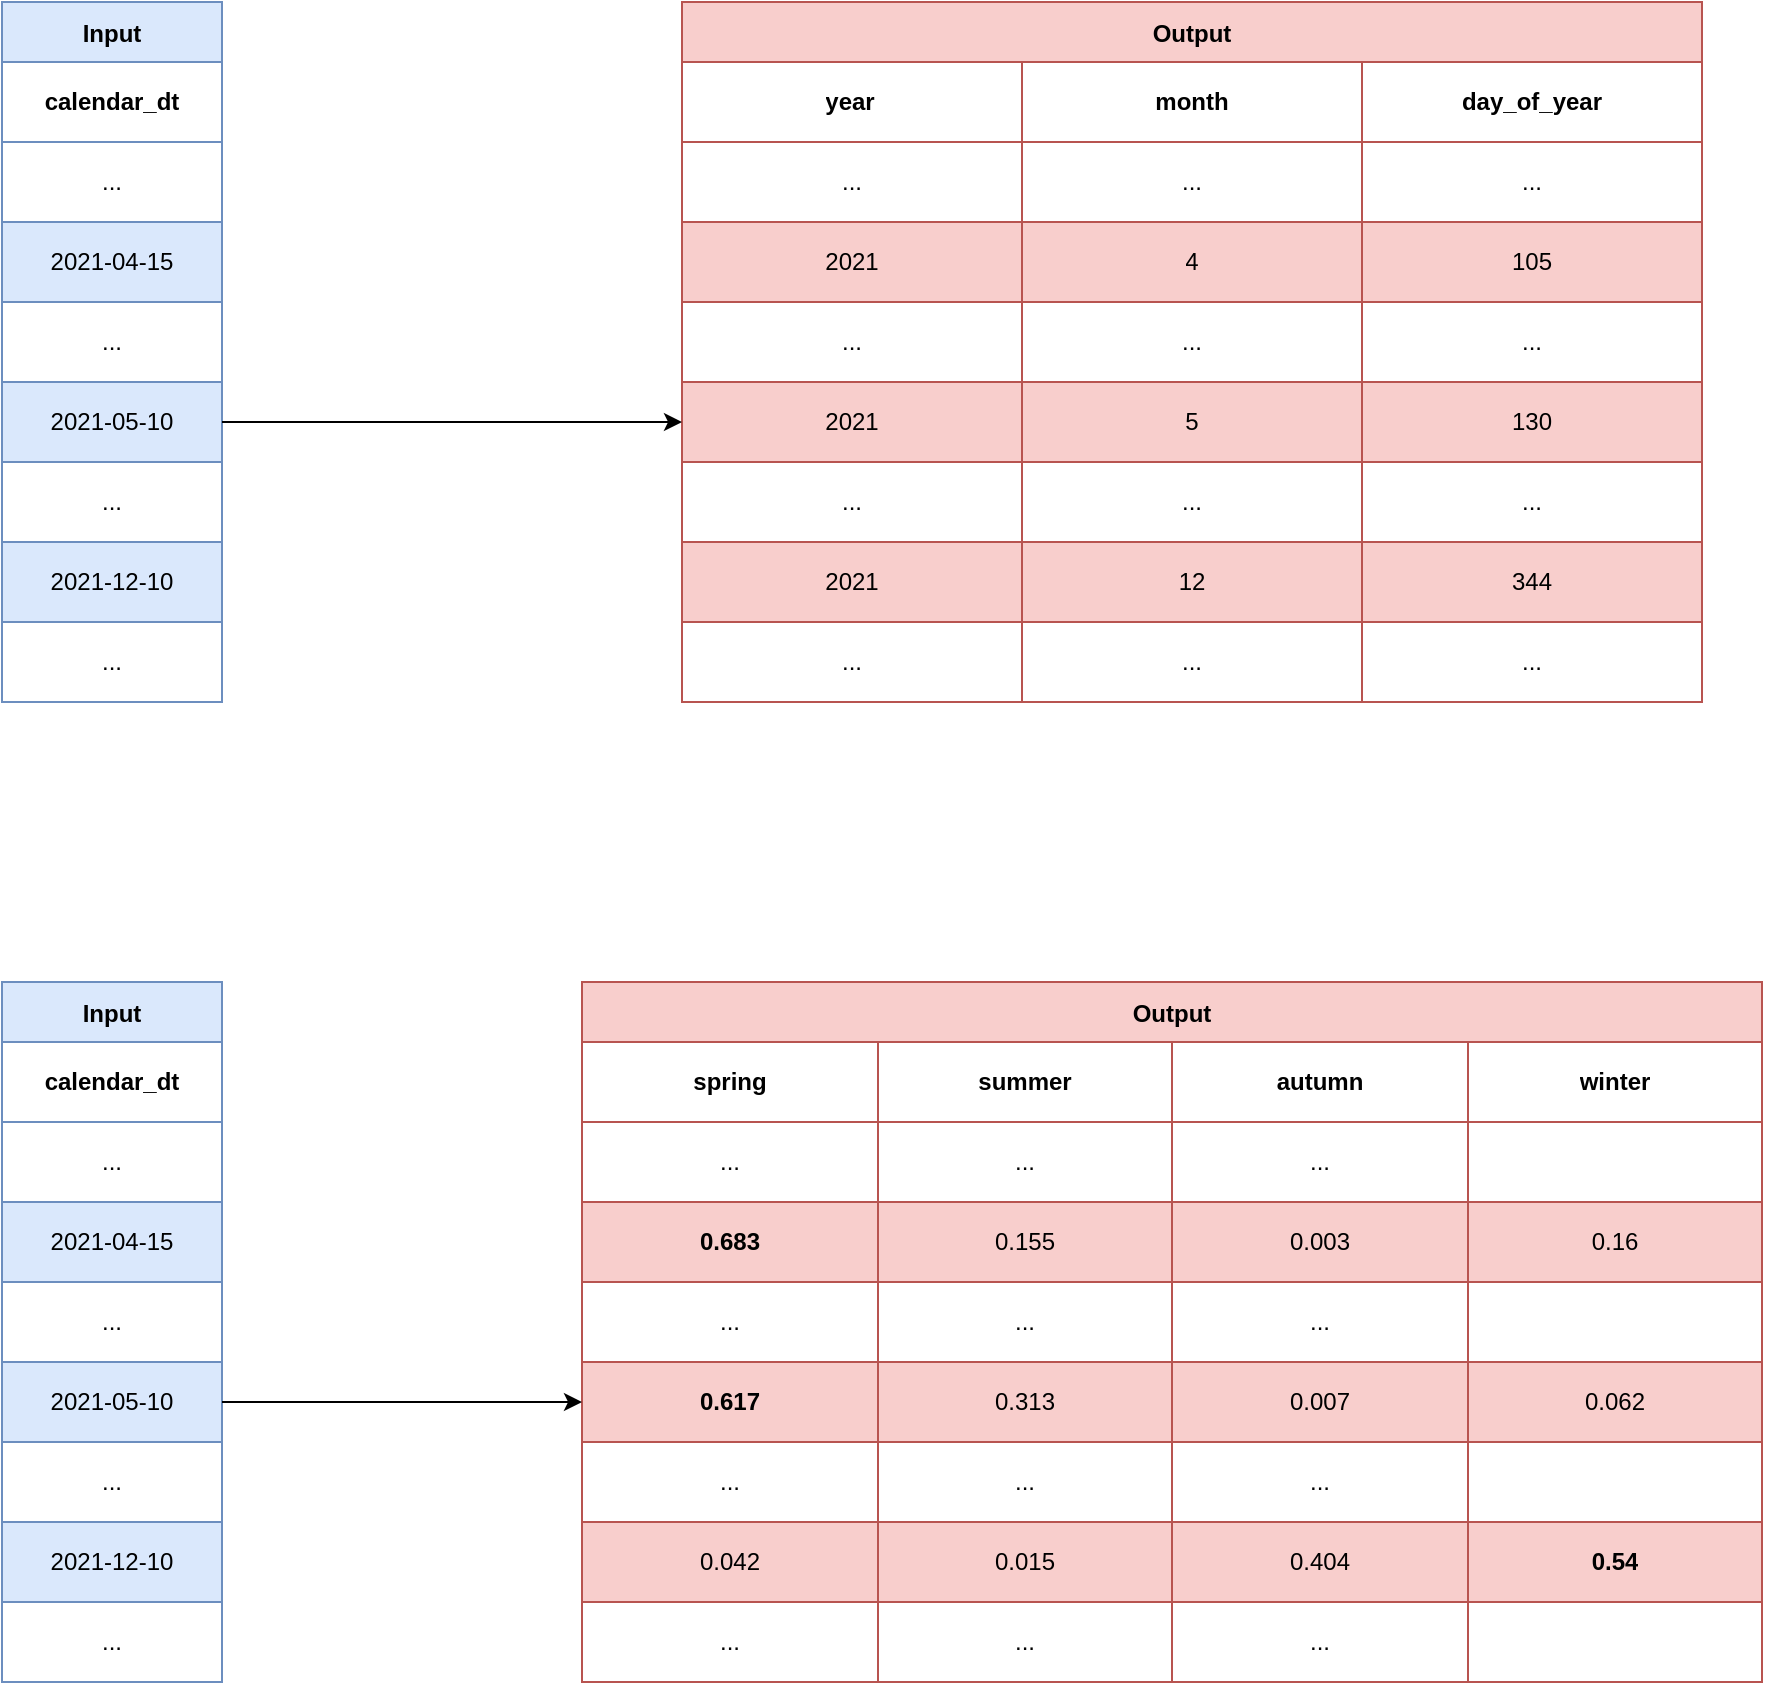 <mxfile version="17.4.0" type="device"><diagram id="AbxV-GaQsO4LMe6n3NFS" name="Page-1"><mxGraphModel dx="2062" dy="1114" grid="1" gridSize="10" guides="1" tooltips="1" connect="1" arrows="1" fold="1" page="1" pageScale="1" pageWidth="827" pageHeight="1169" math="0" shadow="0"><root><mxCell id="0"/><mxCell id="1" parent="0"/><mxCell id="V0OfrXMXmzfVNw_TJ1D5-1" value="Input" style="shape=table;startSize=30;container=1;collapsible=0;childLayout=tableLayout;fontStyle=1;align=center;flipH=0;flipV=0;fillColor=#dae8fc;strokeColor=#6c8ebf;" vertex="1" parent="1"><mxGeometry x="80" y="1140" width="110" height="350" as="geometry"/></mxCell><mxCell id="V0OfrXMXmzfVNw_TJ1D5-2" style="shape=tableRow;horizontal=0;startSize=0;swimlaneHead=0;swimlaneBody=0;top=0;left=0;bottom=0;right=0;collapsible=0;dropTarget=0;fillColor=none;points=[[0,0.5],[1,0.5]];portConstraint=eastwest;shadow=0;" vertex="1" parent="V0OfrXMXmzfVNw_TJ1D5-1"><mxGeometry y="30" width="110" height="40" as="geometry"/></mxCell><mxCell id="V0OfrXMXmzfVNw_TJ1D5-3" value="&lt;b&gt;calendar_dt&lt;/b&gt;" style="shape=partialRectangle;html=1;whiteSpace=wrap;connectable=0;fillColor=none;top=1;left=1;bottom=1;right=1;overflow=hidden;strokeColor=#6C8EBF;" vertex="1" parent="V0OfrXMXmzfVNw_TJ1D5-2"><mxGeometry width="110" height="40" as="geometry"><mxRectangle width="110" height="40" as="alternateBounds"/></mxGeometry></mxCell><mxCell id="V0OfrXMXmzfVNw_TJ1D5-4" style="shape=tableRow;horizontal=0;startSize=0;swimlaneHead=0;swimlaneBody=0;top=0;left=0;bottom=0;right=0;collapsible=0;dropTarget=0;fillColor=none;points=[[0,0.5],[1,0.5]];portConstraint=eastwest;shadow=0;" vertex="1" parent="V0OfrXMXmzfVNw_TJ1D5-1"><mxGeometry y="70" width="110" height="40" as="geometry"/></mxCell><mxCell id="V0OfrXMXmzfVNw_TJ1D5-5" value="..." style="shape=partialRectangle;html=1;whiteSpace=wrap;connectable=0;fillColor=none;top=1;left=1;bottom=1;right=1;overflow=hidden;strokeColor=#6C8EBF;" vertex="1" parent="V0OfrXMXmzfVNw_TJ1D5-4"><mxGeometry width="110" height="40" as="geometry"><mxRectangle width="110" height="40" as="alternateBounds"/></mxGeometry></mxCell><mxCell id="V0OfrXMXmzfVNw_TJ1D5-6" style="shape=tableRow;horizontal=0;startSize=0;swimlaneHead=0;swimlaneBody=0;top=0;left=0;bottom=0;right=0;collapsible=0;dropTarget=0;fillColor=none;points=[[0,0.5],[1,0.5]];portConstraint=eastwest;shadow=0;" vertex="1" parent="V0OfrXMXmzfVNw_TJ1D5-1"><mxGeometry y="110" width="110" height="40" as="geometry"/></mxCell><mxCell id="V0OfrXMXmzfVNw_TJ1D5-7" value="2021-04-15" style="shape=partialRectangle;html=1;whiteSpace=wrap;connectable=0;fillColor=#dae8fc;top=1;left=1;bottom=1;right=1;overflow=hidden;strokeColor=#6C8EBF;sketch=0;" vertex="1" parent="V0OfrXMXmzfVNw_TJ1D5-6"><mxGeometry width="110" height="40" as="geometry"><mxRectangle width="110" height="40" as="alternateBounds"/></mxGeometry></mxCell><mxCell id="V0OfrXMXmzfVNw_TJ1D5-8" value="" style="shape=tableRow;horizontal=0;startSize=0;swimlaneHead=0;swimlaneBody=0;top=0;left=0;bottom=0;right=0;collapsible=0;dropTarget=0;fillColor=none;points=[[0,0.5],[1,0.5]];portConstraint=eastwest;shadow=0;" vertex="1" parent="V0OfrXMXmzfVNw_TJ1D5-1"><mxGeometry y="150" width="110" height="40" as="geometry"/></mxCell><mxCell id="V0OfrXMXmzfVNw_TJ1D5-9" value="..." style="shape=partialRectangle;html=1;whiteSpace=wrap;connectable=0;fillColor=none;top=1;left=1;bottom=1;right=1;overflow=hidden;strokeColor=#6C8EBF;" vertex="1" parent="V0OfrXMXmzfVNw_TJ1D5-8"><mxGeometry width="110" height="40" as="geometry"><mxRectangle width="110" height="40" as="alternateBounds"/></mxGeometry></mxCell><mxCell id="V0OfrXMXmzfVNw_TJ1D5-10" value="" style="shape=tableRow;horizontal=0;startSize=0;swimlaneHead=0;swimlaneBody=0;top=0;left=0;bottom=0;right=0;collapsible=0;dropTarget=0;fillColor=none;points=[[0,0.5],[1,0.5]];portConstraint=eastwest;swimlaneLine=1;" vertex="1" parent="V0OfrXMXmzfVNw_TJ1D5-1"><mxGeometry y="190" width="110" height="40" as="geometry"/></mxCell><mxCell id="V0OfrXMXmzfVNw_TJ1D5-11" value="2021-05-10" style="shape=partialRectangle;html=1;whiteSpace=wrap;connectable=0;fillColor=#dae8fc;top=1;left=1;bottom=1;right=1;overflow=hidden;strokeColor=#6c8ebf;" vertex="1" parent="V0OfrXMXmzfVNw_TJ1D5-10"><mxGeometry width="110" height="40" as="geometry"><mxRectangle width="110" height="40" as="alternateBounds"/></mxGeometry></mxCell><mxCell id="V0OfrXMXmzfVNw_TJ1D5-12" style="shape=tableRow;horizontal=0;startSize=0;swimlaneHead=0;swimlaneBody=0;top=0;left=0;bottom=0;right=0;collapsible=0;dropTarget=0;fillColor=none;points=[[0,0.5],[1,0.5]];portConstraint=eastwest;swimlaneLine=1;" vertex="1" parent="V0OfrXMXmzfVNw_TJ1D5-1"><mxGeometry y="230" width="110" height="40" as="geometry"/></mxCell><mxCell id="V0OfrXMXmzfVNw_TJ1D5-13" value="..." style="shape=partialRectangle;html=1;whiteSpace=wrap;connectable=0;fillColor=none;top=1;left=1;bottom=1;right=1;overflow=hidden;strokeColor=#6C8EBF;" vertex="1" parent="V0OfrXMXmzfVNw_TJ1D5-12"><mxGeometry width="110" height="40" as="geometry"><mxRectangle width="110" height="40" as="alternateBounds"/></mxGeometry></mxCell><mxCell id="V0OfrXMXmzfVNw_TJ1D5-14" style="shape=tableRow;horizontal=0;startSize=0;swimlaneHead=0;swimlaneBody=0;top=0;left=0;bottom=0;right=0;collapsible=0;dropTarget=0;fillColor=none;points=[[0,0.5],[1,0.5]];portConstraint=eastwest;swimlaneLine=1;" vertex="1" parent="V0OfrXMXmzfVNw_TJ1D5-1"><mxGeometry y="270" width="110" height="40" as="geometry"/></mxCell><mxCell id="V0OfrXMXmzfVNw_TJ1D5-15" value="2021-12-10" style="shape=partialRectangle;html=1;whiteSpace=wrap;connectable=0;fillColor=#dae8fc;top=1;left=1;bottom=1;right=1;overflow=hidden;strokeColor=#6c8ebf;" vertex="1" parent="V0OfrXMXmzfVNw_TJ1D5-14"><mxGeometry width="110" height="40" as="geometry"><mxRectangle width="110" height="40" as="alternateBounds"/></mxGeometry></mxCell><mxCell id="V0OfrXMXmzfVNw_TJ1D5-16" style="shape=tableRow;horizontal=0;startSize=0;swimlaneHead=0;swimlaneBody=0;top=0;left=0;bottom=0;right=0;collapsible=0;dropTarget=0;fillColor=none;points=[[0,0.5],[1,0.5]];portConstraint=eastwest;swimlaneLine=1;" vertex="1" parent="V0OfrXMXmzfVNw_TJ1D5-1"><mxGeometry y="310" width="110" height="40" as="geometry"/></mxCell><mxCell id="V0OfrXMXmzfVNw_TJ1D5-17" value="..." style="shape=partialRectangle;html=1;whiteSpace=wrap;connectable=0;fillColor=none;top=1;left=1;bottom=1;right=1;overflow=hidden;strokeColor=#6C8EBF;sketch=0;" vertex="1" parent="V0OfrXMXmzfVNw_TJ1D5-16"><mxGeometry width="110" height="40" as="geometry"><mxRectangle width="110" height="40" as="alternateBounds"/></mxGeometry></mxCell><mxCell id="V0OfrXMXmzfVNw_TJ1D5-26" value="Output" style="shape=table;startSize=30;container=1;collapsible=0;childLayout=tableLayout;fontStyle=1;align=center;flipH=0;flipV=0;fillColor=#f8cecc;strokeColor=#b85450;" vertex="1" parent="1"><mxGeometry x="420" y="1140" width="510" height="350" as="geometry"/></mxCell><mxCell id="V0OfrXMXmzfVNw_TJ1D5-27" style="shape=tableRow;horizontal=0;startSize=0;swimlaneHead=0;swimlaneBody=0;top=0;left=0;bottom=0;right=0;collapsible=0;dropTarget=0;fillColor=none;points=[[0,0.5],[1,0.5]];portConstraint=eastwest;shadow=0;" vertex="1" parent="V0OfrXMXmzfVNw_TJ1D5-26"><mxGeometry y="30" width="510" height="40" as="geometry"/></mxCell><mxCell id="V0OfrXMXmzfVNw_TJ1D5-28" value="&lt;span&gt;year&lt;span style=&quot;white-space: pre&quot;&gt;&#9;&lt;/span&gt;&lt;/span&gt;" style="shape=partialRectangle;html=1;whiteSpace=wrap;connectable=0;fillColor=none;top=1;left=1;bottom=1;right=1;overflow=hidden;fontStyle=1;strokeColor=#B85450;" vertex="1" parent="V0OfrXMXmzfVNw_TJ1D5-27"><mxGeometry width="170" height="40" as="geometry"><mxRectangle width="170" height="40" as="alternateBounds"/></mxGeometry></mxCell><mxCell id="V0OfrXMXmzfVNw_TJ1D5-29" value="&lt;span&gt;month&lt;/span&gt;" style="shape=partialRectangle;html=1;whiteSpace=wrap;connectable=0;fillColor=none;top=1;left=1;bottom=1;right=1;overflow=hidden;fontStyle=1;strokeColor=#B85450;" vertex="1" parent="V0OfrXMXmzfVNw_TJ1D5-27"><mxGeometry x="170" width="170" height="40" as="geometry"><mxRectangle width="170" height="40" as="alternateBounds"/></mxGeometry></mxCell><mxCell id="V0OfrXMXmzfVNw_TJ1D5-69" value="day_of_year" style="shape=partialRectangle;html=1;whiteSpace=wrap;connectable=0;fillColor=none;top=1;left=1;bottom=1;right=1;overflow=hidden;fontStyle=1;strokeColor=#B85450;" vertex="1" parent="V0OfrXMXmzfVNw_TJ1D5-27"><mxGeometry x="340" width="170" height="40" as="geometry"><mxRectangle width="170" height="40" as="alternateBounds"/></mxGeometry></mxCell><mxCell id="V0OfrXMXmzfVNw_TJ1D5-30" style="shape=tableRow;horizontal=0;startSize=0;swimlaneHead=0;swimlaneBody=0;top=0;left=0;bottom=0;right=0;collapsible=0;dropTarget=0;fillColor=none;points=[[0,0.5],[1,0.5]];portConstraint=eastwest;shadow=0;" vertex="1" parent="V0OfrXMXmzfVNw_TJ1D5-26"><mxGeometry y="70" width="510" height="40" as="geometry"/></mxCell><mxCell id="V0OfrXMXmzfVNw_TJ1D5-31" value="..." style="shape=partialRectangle;html=1;whiteSpace=wrap;connectable=0;fillColor=none;top=1;left=1;bottom=1;right=1;overflow=hidden;strokeColor=#B85450;" vertex="1" parent="V0OfrXMXmzfVNw_TJ1D5-30"><mxGeometry width="170" height="40" as="geometry"><mxRectangle width="170" height="40" as="alternateBounds"/></mxGeometry></mxCell><mxCell id="V0OfrXMXmzfVNw_TJ1D5-32" value="..." style="shape=partialRectangle;html=1;whiteSpace=wrap;connectable=0;fillColor=none;top=1;left=1;bottom=1;right=1;overflow=hidden;strokeColor=#B85450;" vertex="1" parent="V0OfrXMXmzfVNw_TJ1D5-30"><mxGeometry x="170" width="170" height="40" as="geometry"><mxRectangle width="170" height="40" as="alternateBounds"/></mxGeometry></mxCell><mxCell id="V0OfrXMXmzfVNw_TJ1D5-70" value="..." style="shape=partialRectangle;html=1;whiteSpace=wrap;connectable=0;fillColor=none;top=1;left=1;bottom=1;right=1;overflow=hidden;strokeColor=#B85450;" vertex="1" parent="V0OfrXMXmzfVNw_TJ1D5-30"><mxGeometry x="340" width="170" height="40" as="geometry"><mxRectangle width="170" height="40" as="alternateBounds"/></mxGeometry></mxCell><mxCell id="V0OfrXMXmzfVNw_TJ1D5-33" style="shape=tableRow;horizontal=0;startSize=0;swimlaneHead=0;swimlaneBody=0;top=0;left=0;bottom=0;right=0;collapsible=0;dropTarget=0;fillColor=none;points=[[0,0.5],[1,0.5]];portConstraint=eastwest;shadow=0;" vertex="1" parent="V0OfrXMXmzfVNw_TJ1D5-26"><mxGeometry y="110" width="510" height="40" as="geometry"/></mxCell><mxCell id="V0OfrXMXmzfVNw_TJ1D5-34" value="2021" style="shape=partialRectangle;html=1;whiteSpace=wrap;connectable=0;fillColor=#f8cecc;top=1;left=1;bottom=1;right=1;overflow=hidden;strokeColor=#B85450;sketch=0;" vertex="1" parent="V0OfrXMXmzfVNw_TJ1D5-33"><mxGeometry width="170" height="40" as="geometry"><mxRectangle width="170" height="40" as="alternateBounds"/></mxGeometry></mxCell><mxCell id="V0OfrXMXmzfVNw_TJ1D5-35" value="4" style="shape=partialRectangle;html=1;whiteSpace=wrap;connectable=0;fillColor=#f8cecc;top=1;left=1;bottom=1;right=1;overflow=hidden;strokeColor=#B85450;sketch=0;" vertex="1" parent="V0OfrXMXmzfVNw_TJ1D5-33"><mxGeometry x="170" width="170" height="40" as="geometry"><mxRectangle width="170" height="40" as="alternateBounds"/></mxGeometry></mxCell><mxCell id="V0OfrXMXmzfVNw_TJ1D5-71" value="105" style="shape=partialRectangle;html=1;whiteSpace=wrap;connectable=0;fillColor=#f8cecc;top=1;left=1;bottom=1;right=1;overflow=hidden;strokeColor=#B85450;sketch=0;" vertex="1" parent="V0OfrXMXmzfVNw_TJ1D5-33"><mxGeometry x="340" width="170" height="40" as="geometry"><mxRectangle width="170" height="40" as="alternateBounds"/></mxGeometry></mxCell><mxCell id="V0OfrXMXmzfVNw_TJ1D5-36" value="" style="shape=tableRow;horizontal=0;startSize=0;swimlaneHead=0;swimlaneBody=0;top=0;left=0;bottom=0;right=0;collapsible=0;dropTarget=0;fillColor=none;points=[[0,0.5],[1,0.5]];portConstraint=eastwest;shadow=0;" vertex="1" parent="V0OfrXMXmzfVNw_TJ1D5-26"><mxGeometry y="150" width="510" height="40" as="geometry"/></mxCell><mxCell id="V0OfrXMXmzfVNw_TJ1D5-37" value="..." style="shape=partialRectangle;html=1;whiteSpace=wrap;connectable=0;fillColor=none;top=1;left=1;bottom=1;right=1;overflow=hidden;strokeColor=#B85450;" vertex="1" parent="V0OfrXMXmzfVNw_TJ1D5-36"><mxGeometry width="170" height="40" as="geometry"><mxRectangle width="170" height="40" as="alternateBounds"/></mxGeometry></mxCell><mxCell id="V0OfrXMXmzfVNw_TJ1D5-38" value="..." style="shape=partialRectangle;html=1;whiteSpace=wrap;connectable=0;fillColor=none;top=1;left=1;bottom=1;right=1;overflow=hidden;strokeColor=#B85450;" vertex="1" parent="V0OfrXMXmzfVNw_TJ1D5-36"><mxGeometry x="170" width="170" height="40" as="geometry"><mxRectangle width="170" height="40" as="alternateBounds"/></mxGeometry></mxCell><mxCell id="V0OfrXMXmzfVNw_TJ1D5-72" value="..." style="shape=partialRectangle;html=1;whiteSpace=wrap;connectable=0;fillColor=none;top=1;left=1;bottom=1;right=1;overflow=hidden;strokeColor=#B85450;" vertex="1" parent="V0OfrXMXmzfVNw_TJ1D5-36"><mxGeometry x="340" width="170" height="40" as="geometry"><mxRectangle width="170" height="40" as="alternateBounds"/></mxGeometry></mxCell><mxCell id="V0OfrXMXmzfVNw_TJ1D5-39" value="" style="shape=tableRow;horizontal=0;startSize=0;swimlaneHead=0;swimlaneBody=0;top=0;left=0;bottom=0;right=0;collapsible=0;dropTarget=0;fillColor=none;points=[[0,0.5],[1,0.5]];portConstraint=eastwest;swimlaneLine=1;" vertex="1" parent="V0OfrXMXmzfVNw_TJ1D5-26"><mxGeometry y="190" width="510" height="40" as="geometry"/></mxCell><mxCell id="V0OfrXMXmzfVNw_TJ1D5-40" value="2021" style="shape=partialRectangle;html=1;whiteSpace=wrap;connectable=0;fillColor=#f8cecc;top=1;left=1;bottom=1;right=1;overflow=hidden;strokeColor=#b85450;" vertex="1" parent="V0OfrXMXmzfVNw_TJ1D5-39"><mxGeometry width="170" height="40" as="geometry"><mxRectangle width="170" height="40" as="alternateBounds"/></mxGeometry></mxCell><mxCell id="V0OfrXMXmzfVNw_TJ1D5-41" value="5" style="shape=partialRectangle;html=1;whiteSpace=wrap;connectable=0;fillColor=#f8cecc;top=1;left=1;bottom=1;right=1;overflow=hidden;strokeColor=#b85450;" vertex="1" parent="V0OfrXMXmzfVNw_TJ1D5-39"><mxGeometry x="170" width="170" height="40" as="geometry"><mxRectangle width="170" height="40" as="alternateBounds"/></mxGeometry></mxCell><mxCell id="V0OfrXMXmzfVNw_TJ1D5-73" value="130" style="shape=partialRectangle;html=1;whiteSpace=wrap;connectable=0;fillColor=#f8cecc;top=1;left=1;bottom=1;right=1;overflow=hidden;strokeColor=#b85450;" vertex="1" parent="V0OfrXMXmzfVNw_TJ1D5-39"><mxGeometry x="340" width="170" height="40" as="geometry"><mxRectangle width="170" height="40" as="alternateBounds"/></mxGeometry></mxCell><mxCell id="V0OfrXMXmzfVNw_TJ1D5-42" style="shape=tableRow;horizontal=0;startSize=0;swimlaneHead=0;swimlaneBody=0;top=0;left=0;bottom=0;right=0;collapsible=0;dropTarget=0;fillColor=none;points=[[0,0.5],[1,0.5]];portConstraint=eastwest;swimlaneLine=1;" vertex="1" parent="V0OfrXMXmzfVNw_TJ1D5-26"><mxGeometry y="230" width="510" height="40" as="geometry"/></mxCell><mxCell id="V0OfrXMXmzfVNw_TJ1D5-43" value="..." style="shape=partialRectangle;html=1;whiteSpace=wrap;connectable=0;fillColor=none;top=1;left=1;bottom=1;right=1;overflow=hidden;strokeColor=#B85450;" vertex="1" parent="V0OfrXMXmzfVNw_TJ1D5-42"><mxGeometry width="170" height="40" as="geometry"><mxRectangle width="170" height="40" as="alternateBounds"/></mxGeometry></mxCell><mxCell id="V0OfrXMXmzfVNw_TJ1D5-44" value="..." style="shape=partialRectangle;html=1;whiteSpace=wrap;connectable=0;fillColor=none;top=1;left=1;bottom=1;right=1;overflow=hidden;strokeColor=#B85450;" vertex="1" parent="V0OfrXMXmzfVNw_TJ1D5-42"><mxGeometry x="170" width="170" height="40" as="geometry"><mxRectangle width="170" height="40" as="alternateBounds"/></mxGeometry></mxCell><mxCell id="V0OfrXMXmzfVNw_TJ1D5-74" value="..." style="shape=partialRectangle;html=1;whiteSpace=wrap;connectable=0;fillColor=none;top=1;left=1;bottom=1;right=1;overflow=hidden;strokeColor=#B85450;" vertex="1" parent="V0OfrXMXmzfVNw_TJ1D5-42"><mxGeometry x="340" width="170" height="40" as="geometry"><mxRectangle width="170" height="40" as="alternateBounds"/></mxGeometry></mxCell><mxCell id="V0OfrXMXmzfVNw_TJ1D5-45" style="shape=tableRow;horizontal=0;startSize=0;swimlaneHead=0;swimlaneBody=0;top=0;left=0;bottom=0;right=0;collapsible=0;dropTarget=0;fillColor=none;points=[[0,0.5],[1,0.5]];portConstraint=eastwest;swimlaneLine=1;" vertex="1" parent="V0OfrXMXmzfVNw_TJ1D5-26"><mxGeometry y="270" width="510" height="40" as="geometry"/></mxCell><mxCell id="V0OfrXMXmzfVNw_TJ1D5-46" value="2021" style="shape=partialRectangle;html=1;whiteSpace=wrap;connectable=0;fillColor=#f8cecc;top=1;left=1;bottom=1;right=1;overflow=hidden;strokeColor=#b85450;" vertex="1" parent="V0OfrXMXmzfVNw_TJ1D5-45"><mxGeometry width="170" height="40" as="geometry"><mxRectangle width="170" height="40" as="alternateBounds"/></mxGeometry></mxCell><mxCell id="V0OfrXMXmzfVNw_TJ1D5-47" value="12" style="shape=partialRectangle;html=1;whiteSpace=wrap;connectable=0;fillColor=#f8cecc;top=1;left=1;bottom=1;right=1;overflow=hidden;strokeColor=#b85450;" vertex="1" parent="V0OfrXMXmzfVNw_TJ1D5-45"><mxGeometry x="170" width="170" height="40" as="geometry"><mxRectangle width="170" height="40" as="alternateBounds"/></mxGeometry></mxCell><mxCell id="V0OfrXMXmzfVNw_TJ1D5-75" value="344" style="shape=partialRectangle;html=1;whiteSpace=wrap;connectable=0;fillColor=#f8cecc;top=1;left=1;bottom=1;right=1;overflow=hidden;strokeColor=#b85450;" vertex="1" parent="V0OfrXMXmzfVNw_TJ1D5-45"><mxGeometry x="340" width="170" height="40" as="geometry"><mxRectangle width="170" height="40" as="alternateBounds"/></mxGeometry></mxCell><mxCell id="V0OfrXMXmzfVNw_TJ1D5-48" style="shape=tableRow;horizontal=0;startSize=0;swimlaneHead=0;swimlaneBody=0;top=0;left=0;bottom=0;right=0;collapsible=0;dropTarget=0;fillColor=none;points=[[0,0.5],[1,0.5]];portConstraint=eastwest;swimlaneLine=1;" vertex="1" parent="V0OfrXMXmzfVNw_TJ1D5-26"><mxGeometry y="310" width="510" height="40" as="geometry"/></mxCell><mxCell id="V0OfrXMXmzfVNw_TJ1D5-49" value="..." style="shape=partialRectangle;html=1;whiteSpace=wrap;connectable=0;fillColor=none;top=1;left=1;bottom=1;right=1;overflow=hidden;strokeColor=#B85450;sketch=0;" vertex="1" parent="V0OfrXMXmzfVNw_TJ1D5-48"><mxGeometry width="170" height="40" as="geometry"><mxRectangle width="170" height="40" as="alternateBounds"/></mxGeometry></mxCell><mxCell id="V0OfrXMXmzfVNw_TJ1D5-50" value="..." style="shape=partialRectangle;html=1;whiteSpace=wrap;connectable=0;fillColor=none;top=1;left=1;bottom=1;right=1;overflow=hidden;strokeColor=#B85450;sketch=0;" vertex="1" parent="V0OfrXMXmzfVNw_TJ1D5-48"><mxGeometry x="170" width="170" height="40" as="geometry"><mxRectangle width="170" height="40" as="alternateBounds"/></mxGeometry></mxCell><mxCell id="V0OfrXMXmzfVNw_TJ1D5-76" value="..." style="shape=partialRectangle;html=1;whiteSpace=wrap;connectable=0;fillColor=none;top=1;left=1;bottom=1;right=1;overflow=hidden;strokeColor=#B85450;sketch=0;" vertex="1" parent="V0OfrXMXmzfVNw_TJ1D5-48"><mxGeometry x="340" width="170" height="40" as="geometry"><mxRectangle width="170" height="40" as="alternateBounds"/></mxGeometry></mxCell><mxCell id="V0OfrXMXmzfVNw_TJ1D5-63" style="edgeStyle=orthogonalEdgeStyle;rounded=0;orthogonalLoop=1;jettySize=auto;html=1;exitX=1;exitY=0.5;exitDx=0;exitDy=0;entryX=0;entryY=0.5;entryDx=0;entryDy=0;" edge="1" parent="1" source="V0OfrXMXmzfVNw_TJ1D5-10" target="V0OfrXMXmzfVNw_TJ1D5-39"><mxGeometry relative="1" as="geometry"><mxPoint x="320" y="1360" as="targetPoint"/><Array as="points"><mxPoint x="400" y="1350"/><mxPoint x="400" y="1350"/></Array></mxGeometry></mxCell><mxCell id="V0OfrXMXmzfVNw_TJ1D5-129" value="Input" style="shape=table;startSize=30;container=1;collapsible=0;childLayout=tableLayout;fontStyle=1;align=center;flipH=0;flipV=0;fillColor=#dae8fc;strokeColor=#6c8ebf;" vertex="1" parent="1"><mxGeometry x="80" y="1630" width="110" height="350" as="geometry"/></mxCell><mxCell id="V0OfrXMXmzfVNw_TJ1D5-130" style="shape=tableRow;horizontal=0;startSize=0;swimlaneHead=0;swimlaneBody=0;top=0;left=0;bottom=0;right=0;collapsible=0;dropTarget=0;fillColor=none;points=[[0,0.5],[1,0.5]];portConstraint=eastwest;shadow=0;" vertex="1" parent="V0OfrXMXmzfVNw_TJ1D5-129"><mxGeometry y="30" width="110" height="40" as="geometry"/></mxCell><mxCell id="V0OfrXMXmzfVNw_TJ1D5-131" value="&lt;b&gt;calendar_dt&lt;/b&gt;" style="shape=partialRectangle;html=1;whiteSpace=wrap;connectable=0;fillColor=none;top=1;left=1;bottom=1;right=1;overflow=hidden;strokeColor=#6C8EBF;" vertex="1" parent="V0OfrXMXmzfVNw_TJ1D5-130"><mxGeometry width="110" height="40" as="geometry"><mxRectangle width="110" height="40" as="alternateBounds"/></mxGeometry></mxCell><mxCell id="V0OfrXMXmzfVNw_TJ1D5-132" style="shape=tableRow;horizontal=0;startSize=0;swimlaneHead=0;swimlaneBody=0;top=0;left=0;bottom=0;right=0;collapsible=0;dropTarget=0;fillColor=none;points=[[0,0.5],[1,0.5]];portConstraint=eastwest;shadow=0;" vertex="1" parent="V0OfrXMXmzfVNw_TJ1D5-129"><mxGeometry y="70" width="110" height="40" as="geometry"/></mxCell><mxCell id="V0OfrXMXmzfVNw_TJ1D5-133" value="..." style="shape=partialRectangle;html=1;whiteSpace=wrap;connectable=0;fillColor=none;top=1;left=1;bottom=1;right=1;overflow=hidden;strokeColor=#6C8EBF;" vertex="1" parent="V0OfrXMXmzfVNw_TJ1D5-132"><mxGeometry width="110" height="40" as="geometry"><mxRectangle width="110" height="40" as="alternateBounds"/></mxGeometry></mxCell><mxCell id="V0OfrXMXmzfVNw_TJ1D5-134" style="shape=tableRow;horizontal=0;startSize=0;swimlaneHead=0;swimlaneBody=0;top=0;left=0;bottom=0;right=0;collapsible=0;dropTarget=0;fillColor=none;points=[[0,0.5],[1,0.5]];portConstraint=eastwest;shadow=0;" vertex="1" parent="V0OfrXMXmzfVNw_TJ1D5-129"><mxGeometry y="110" width="110" height="40" as="geometry"/></mxCell><mxCell id="V0OfrXMXmzfVNw_TJ1D5-135" value="2021-04-15" style="shape=partialRectangle;html=1;whiteSpace=wrap;connectable=0;fillColor=#dae8fc;top=1;left=1;bottom=1;right=1;overflow=hidden;strokeColor=#6C8EBF;sketch=0;" vertex="1" parent="V0OfrXMXmzfVNw_TJ1D5-134"><mxGeometry width="110" height="40" as="geometry"><mxRectangle width="110" height="40" as="alternateBounds"/></mxGeometry></mxCell><mxCell id="V0OfrXMXmzfVNw_TJ1D5-136" value="" style="shape=tableRow;horizontal=0;startSize=0;swimlaneHead=0;swimlaneBody=0;top=0;left=0;bottom=0;right=0;collapsible=0;dropTarget=0;fillColor=none;points=[[0,0.5],[1,0.5]];portConstraint=eastwest;shadow=0;" vertex="1" parent="V0OfrXMXmzfVNw_TJ1D5-129"><mxGeometry y="150" width="110" height="40" as="geometry"/></mxCell><mxCell id="V0OfrXMXmzfVNw_TJ1D5-137" value="..." style="shape=partialRectangle;html=1;whiteSpace=wrap;connectable=0;fillColor=none;top=1;left=1;bottom=1;right=1;overflow=hidden;strokeColor=#6C8EBF;" vertex="1" parent="V0OfrXMXmzfVNw_TJ1D5-136"><mxGeometry width="110" height="40" as="geometry"><mxRectangle width="110" height="40" as="alternateBounds"/></mxGeometry></mxCell><mxCell id="V0OfrXMXmzfVNw_TJ1D5-138" value="" style="shape=tableRow;horizontal=0;startSize=0;swimlaneHead=0;swimlaneBody=0;top=0;left=0;bottom=0;right=0;collapsible=0;dropTarget=0;fillColor=none;points=[[0,0.5],[1,0.5]];portConstraint=eastwest;swimlaneLine=1;" vertex="1" parent="V0OfrXMXmzfVNw_TJ1D5-129"><mxGeometry y="190" width="110" height="40" as="geometry"/></mxCell><mxCell id="V0OfrXMXmzfVNw_TJ1D5-139" value="2021-05-10" style="shape=partialRectangle;html=1;whiteSpace=wrap;connectable=0;fillColor=#dae8fc;top=1;left=1;bottom=1;right=1;overflow=hidden;strokeColor=#6c8ebf;" vertex="1" parent="V0OfrXMXmzfVNw_TJ1D5-138"><mxGeometry width="110" height="40" as="geometry"><mxRectangle width="110" height="40" as="alternateBounds"/></mxGeometry></mxCell><mxCell id="V0OfrXMXmzfVNw_TJ1D5-140" style="shape=tableRow;horizontal=0;startSize=0;swimlaneHead=0;swimlaneBody=0;top=0;left=0;bottom=0;right=0;collapsible=0;dropTarget=0;fillColor=none;points=[[0,0.5],[1,0.5]];portConstraint=eastwest;swimlaneLine=1;" vertex="1" parent="V0OfrXMXmzfVNw_TJ1D5-129"><mxGeometry y="230" width="110" height="40" as="geometry"/></mxCell><mxCell id="V0OfrXMXmzfVNw_TJ1D5-141" value="..." style="shape=partialRectangle;html=1;whiteSpace=wrap;connectable=0;fillColor=none;top=1;left=1;bottom=1;right=1;overflow=hidden;strokeColor=#6C8EBF;" vertex="1" parent="V0OfrXMXmzfVNw_TJ1D5-140"><mxGeometry width="110" height="40" as="geometry"><mxRectangle width="110" height="40" as="alternateBounds"/></mxGeometry></mxCell><mxCell id="V0OfrXMXmzfVNw_TJ1D5-142" style="shape=tableRow;horizontal=0;startSize=0;swimlaneHead=0;swimlaneBody=0;top=0;left=0;bottom=0;right=0;collapsible=0;dropTarget=0;fillColor=none;points=[[0,0.5],[1,0.5]];portConstraint=eastwest;swimlaneLine=1;" vertex="1" parent="V0OfrXMXmzfVNw_TJ1D5-129"><mxGeometry y="270" width="110" height="40" as="geometry"/></mxCell><mxCell id="V0OfrXMXmzfVNw_TJ1D5-143" value="2021-12-10" style="shape=partialRectangle;html=1;whiteSpace=wrap;connectable=0;fillColor=#dae8fc;top=1;left=1;bottom=1;right=1;overflow=hidden;strokeColor=#6c8ebf;" vertex="1" parent="V0OfrXMXmzfVNw_TJ1D5-142"><mxGeometry width="110" height="40" as="geometry"><mxRectangle width="110" height="40" as="alternateBounds"/></mxGeometry></mxCell><mxCell id="V0OfrXMXmzfVNw_TJ1D5-144" style="shape=tableRow;horizontal=0;startSize=0;swimlaneHead=0;swimlaneBody=0;top=0;left=0;bottom=0;right=0;collapsible=0;dropTarget=0;fillColor=none;points=[[0,0.5],[1,0.5]];portConstraint=eastwest;swimlaneLine=1;" vertex="1" parent="V0OfrXMXmzfVNw_TJ1D5-129"><mxGeometry y="310" width="110" height="40" as="geometry"/></mxCell><mxCell id="V0OfrXMXmzfVNw_TJ1D5-145" value="..." style="shape=partialRectangle;html=1;whiteSpace=wrap;connectable=0;fillColor=none;top=1;left=1;bottom=1;right=1;overflow=hidden;strokeColor=#6C8EBF;sketch=0;" vertex="1" parent="V0OfrXMXmzfVNw_TJ1D5-144"><mxGeometry width="110" height="40" as="geometry"><mxRectangle width="110" height="40" as="alternateBounds"/></mxGeometry></mxCell><mxCell id="V0OfrXMXmzfVNw_TJ1D5-146" value="Output" style="shape=table;startSize=30;container=1;collapsible=0;childLayout=tableLayout;fontStyle=1;align=center;flipH=0;flipV=0;fillColor=#f8cecc;strokeColor=#b85450;" vertex="1" parent="1"><mxGeometry x="370" y="1630" width="590" height="350" as="geometry"/></mxCell><mxCell id="V0OfrXMXmzfVNw_TJ1D5-147" style="shape=tableRow;horizontal=0;startSize=0;swimlaneHead=0;swimlaneBody=0;top=0;left=0;bottom=0;right=0;collapsible=0;dropTarget=0;fillColor=none;points=[[0,0.5],[1,0.5]];portConstraint=eastwest;shadow=0;" vertex="1" parent="V0OfrXMXmzfVNw_TJ1D5-146"><mxGeometry y="30" width="590" height="40" as="geometry"/></mxCell><mxCell id="V0OfrXMXmzfVNw_TJ1D5-148" value="spring" style="shape=partialRectangle;html=1;whiteSpace=wrap;connectable=0;fillColor=none;top=1;left=1;bottom=1;right=1;overflow=hidden;fontStyle=1;strokeColor=#B85450;" vertex="1" parent="V0OfrXMXmzfVNw_TJ1D5-147"><mxGeometry width="148" height="40" as="geometry"><mxRectangle width="148" height="40" as="alternateBounds"/></mxGeometry></mxCell><mxCell id="V0OfrXMXmzfVNw_TJ1D5-149" value="&lt;span&gt;summer&lt;/span&gt;" style="shape=partialRectangle;html=1;whiteSpace=wrap;connectable=0;fillColor=none;top=1;left=1;bottom=1;right=1;overflow=hidden;fontStyle=1;strokeColor=#B85450;" vertex="1" parent="V0OfrXMXmzfVNw_TJ1D5-147"><mxGeometry x="148" width="147" height="40" as="geometry"><mxRectangle width="147" height="40" as="alternateBounds"/></mxGeometry></mxCell><mxCell id="V0OfrXMXmzfVNw_TJ1D5-150" value="autumn" style="shape=partialRectangle;html=1;whiteSpace=wrap;connectable=0;fillColor=none;top=1;left=1;bottom=1;right=1;overflow=hidden;fontStyle=1;strokeColor=#B85450;" vertex="1" parent="V0OfrXMXmzfVNw_TJ1D5-147"><mxGeometry x="295" width="148" height="40" as="geometry"><mxRectangle width="148" height="40" as="alternateBounds"/></mxGeometry></mxCell><mxCell id="V0OfrXMXmzfVNw_TJ1D5-180" value="winter" style="shape=partialRectangle;html=1;whiteSpace=wrap;connectable=0;fillColor=none;top=1;left=1;bottom=1;right=1;overflow=hidden;fontStyle=1;strokeColor=#B85450;" vertex="1" parent="V0OfrXMXmzfVNw_TJ1D5-147"><mxGeometry x="443" width="147" height="40" as="geometry"><mxRectangle width="147" height="40" as="alternateBounds"/></mxGeometry></mxCell><mxCell id="V0OfrXMXmzfVNw_TJ1D5-151" style="shape=tableRow;horizontal=0;startSize=0;swimlaneHead=0;swimlaneBody=0;top=0;left=0;bottom=0;right=0;collapsible=0;dropTarget=0;fillColor=none;points=[[0,0.5],[1,0.5]];portConstraint=eastwest;shadow=0;" vertex="1" parent="V0OfrXMXmzfVNw_TJ1D5-146"><mxGeometry y="70" width="590" height="40" as="geometry"/></mxCell><mxCell id="V0OfrXMXmzfVNw_TJ1D5-152" value="..." style="shape=partialRectangle;html=1;whiteSpace=wrap;connectable=0;fillColor=none;top=1;left=1;bottom=1;right=1;overflow=hidden;strokeColor=#B85450;" vertex="1" parent="V0OfrXMXmzfVNw_TJ1D5-151"><mxGeometry width="148" height="40" as="geometry"><mxRectangle width="148" height="40" as="alternateBounds"/></mxGeometry></mxCell><mxCell id="V0OfrXMXmzfVNw_TJ1D5-153" value="..." style="shape=partialRectangle;html=1;whiteSpace=wrap;connectable=0;fillColor=none;top=1;left=1;bottom=1;right=1;overflow=hidden;strokeColor=#B85450;" vertex="1" parent="V0OfrXMXmzfVNw_TJ1D5-151"><mxGeometry x="148" width="147" height="40" as="geometry"><mxRectangle width="147" height="40" as="alternateBounds"/></mxGeometry></mxCell><mxCell id="V0OfrXMXmzfVNw_TJ1D5-154" value="..." style="shape=partialRectangle;html=1;whiteSpace=wrap;connectable=0;fillColor=none;top=1;left=1;bottom=1;right=1;overflow=hidden;strokeColor=#B85450;" vertex="1" parent="V0OfrXMXmzfVNw_TJ1D5-151"><mxGeometry x="295" width="148" height="40" as="geometry"><mxRectangle width="148" height="40" as="alternateBounds"/></mxGeometry></mxCell><mxCell id="V0OfrXMXmzfVNw_TJ1D5-181" style="shape=partialRectangle;html=1;whiteSpace=wrap;connectable=0;fillColor=none;top=1;left=1;bottom=1;right=1;overflow=hidden;strokeColor=#B85450;" vertex="1" parent="V0OfrXMXmzfVNw_TJ1D5-151"><mxGeometry x="443" width="147" height="40" as="geometry"><mxRectangle width="147" height="40" as="alternateBounds"/></mxGeometry></mxCell><mxCell id="V0OfrXMXmzfVNw_TJ1D5-155" style="shape=tableRow;horizontal=0;startSize=0;swimlaneHead=0;swimlaneBody=0;top=0;left=0;bottom=0;right=0;collapsible=0;dropTarget=0;fillColor=none;points=[[0,0.5],[1,0.5]];portConstraint=eastwest;shadow=0;" vertex="1" parent="V0OfrXMXmzfVNw_TJ1D5-146"><mxGeometry y="110" width="590" height="40" as="geometry"/></mxCell><mxCell id="V0OfrXMXmzfVNw_TJ1D5-156" value="&lt;b&gt;0.683&lt;/b&gt;" style="shape=partialRectangle;html=1;whiteSpace=wrap;connectable=0;fillColor=#f8cecc;top=1;left=1;bottom=1;right=1;overflow=hidden;strokeColor=#B85450;sketch=0;" vertex="1" parent="V0OfrXMXmzfVNw_TJ1D5-155"><mxGeometry width="148" height="40" as="geometry"><mxRectangle width="148" height="40" as="alternateBounds"/></mxGeometry></mxCell><mxCell id="V0OfrXMXmzfVNw_TJ1D5-157" value="0.155" style="shape=partialRectangle;html=1;whiteSpace=wrap;connectable=0;fillColor=#f8cecc;top=1;left=1;bottom=1;right=1;overflow=hidden;strokeColor=#B85450;sketch=0;" vertex="1" parent="V0OfrXMXmzfVNw_TJ1D5-155"><mxGeometry x="148" width="147" height="40" as="geometry"><mxRectangle width="147" height="40" as="alternateBounds"/></mxGeometry></mxCell><mxCell id="V0OfrXMXmzfVNw_TJ1D5-158" value="0.003" style="shape=partialRectangle;html=1;whiteSpace=wrap;connectable=0;fillColor=#f8cecc;top=1;left=1;bottom=1;right=1;overflow=hidden;strokeColor=#B85450;sketch=0;" vertex="1" parent="V0OfrXMXmzfVNw_TJ1D5-155"><mxGeometry x="295" width="148" height="40" as="geometry"><mxRectangle width="148" height="40" as="alternateBounds"/></mxGeometry></mxCell><mxCell id="V0OfrXMXmzfVNw_TJ1D5-182" value="0.16" style="shape=partialRectangle;html=1;whiteSpace=wrap;connectable=0;fillColor=#f8cecc;top=1;left=1;bottom=1;right=1;overflow=hidden;strokeColor=#B85450;sketch=0;" vertex="1" parent="V0OfrXMXmzfVNw_TJ1D5-155"><mxGeometry x="443" width="147" height="40" as="geometry"><mxRectangle width="147" height="40" as="alternateBounds"/></mxGeometry></mxCell><mxCell id="V0OfrXMXmzfVNw_TJ1D5-159" value="" style="shape=tableRow;horizontal=0;startSize=0;swimlaneHead=0;swimlaneBody=0;top=0;left=0;bottom=0;right=0;collapsible=0;dropTarget=0;fillColor=none;points=[[0,0.5],[1,0.5]];portConstraint=eastwest;shadow=0;" vertex="1" parent="V0OfrXMXmzfVNw_TJ1D5-146"><mxGeometry y="150" width="590" height="40" as="geometry"/></mxCell><mxCell id="V0OfrXMXmzfVNw_TJ1D5-160" value="..." style="shape=partialRectangle;html=1;whiteSpace=wrap;connectable=0;fillColor=none;top=1;left=1;bottom=1;right=1;overflow=hidden;strokeColor=#B85450;" vertex="1" parent="V0OfrXMXmzfVNw_TJ1D5-159"><mxGeometry width="148" height="40" as="geometry"><mxRectangle width="148" height="40" as="alternateBounds"/></mxGeometry></mxCell><mxCell id="V0OfrXMXmzfVNw_TJ1D5-161" value="..." style="shape=partialRectangle;html=1;whiteSpace=wrap;connectable=0;fillColor=none;top=1;left=1;bottom=1;right=1;overflow=hidden;strokeColor=#B85450;" vertex="1" parent="V0OfrXMXmzfVNw_TJ1D5-159"><mxGeometry x="148" width="147" height="40" as="geometry"><mxRectangle width="147" height="40" as="alternateBounds"/></mxGeometry></mxCell><mxCell id="V0OfrXMXmzfVNw_TJ1D5-162" value="..." style="shape=partialRectangle;html=1;whiteSpace=wrap;connectable=0;fillColor=none;top=1;left=1;bottom=1;right=1;overflow=hidden;strokeColor=#B85450;" vertex="1" parent="V0OfrXMXmzfVNw_TJ1D5-159"><mxGeometry x="295" width="148" height="40" as="geometry"><mxRectangle width="148" height="40" as="alternateBounds"/></mxGeometry></mxCell><mxCell id="V0OfrXMXmzfVNw_TJ1D5-183" style="shape=partialRectangle;html=1;whiteSpace=wrap;connectable=0;fillColor=none;top=1;left=1;bottom=1;right=1;overflow=hidden;strokeColor=#B85450;" vertex="1" parent="V0OfrXMXmzfVNw_TJ1D5-159"><mxGeometry x="443" width="147" height="40" as="geometry"><mxRectangle width="147" height="40" as="alternateBounds"/></mxGeometry></mxCell><mxCell id="V0OfrXMXmzfVNw_TJ1D5-163" value="" style="shape=tableRow;horizontal=0;startSize=0;swimlaneHead=0;swimlaneBody=0;top=0;left=0;bottom=0;right=0;collapsible=0;dropTarget=0;fillColor=none;points=[[0,0.5],[1,0.5]];portConstraint=eastwest;swimlaneLine=1;" vertex="1" parent="V0OfrXMXmzfVNw_TJ1D5-146"><mxGeometry y="190" width="590" height="40" as="geometry"/></mxCell><mxCell id="V0OfrXMXmzfVNw_TJ1D5-164" value="0.617" style="shape=partialRectangle;html=1;whiteSpace=wrap;connectable=0;fillColor=#f8cecc;top=1;left=1;bottom=1;right=1;overflow=hidden;strokeColor=#b85450;fontStyle=1" vertex="1" parent="V0OfrXMXmzfVNw_TJ1D5-163"><mxGeometry width="148" height="40" as="geometry"><mxRectangle width="148" height="40" as="alternateBounds"/></mxGeometry></mxCell><mxCell id="V0OfrXMXmzfVNw_TJ1D5-165" value="0.313" style="shape=partialRectangle;html=1;whiteSpace=wrap;connectable=0;fillColor=#f8cecc;top=1;left=1;bottom=1;right=1;overflow=hidden;strokeColor=#b85450;" vertex="1" parent="V0OfrXMXmzfVNw_TJ1D5-163"><mxGeometry x="148" width="147" height="40" as="geometry"><mxRectangle width="147" height="40" as="alternateBounds"/></mxGeometry></mxCell><mxCell id="V0OfrXMXmzfVNw_TJ1D5-166" value="0.007" style="shape=partialRectangle;html=1;whiteSpace=wrap;connectable=0;fillColor=#f8cecc;top=1;left=1;bottom=1;right=1;overflow=hidden;strokeColor=#b85450;" vertex="1" parent="V0OfrXMXmzfVNw_TJ1D5-163"><mxGeometry x="295" width="148" height="40" as="geometry"><mxRectangle width="148" height="40" as="alternateBounds"/></mxGeometry></mxCell><mxCell id="V0OfrXMXmzfVNw_TJ1D5-184" value="0.062" style="shape=partialRectangle;html=1;whiteSpace=wrap;connectable=0;fillColor=#f8cecc;top=1;left=1;bottom=1;right=1;overflow=hidden;strokeColor=#b85450;" vertex="1" parent="V0OfrXMXmzfVNw_TJ1D5-163"><mxGeometry x="443" width="147" height="40" as="geometry"><mxRectangle width="147" height="40" as="alternateBounds"/></mxGeometry></mxCell><mxCell id="V0OfrXMXmzfVNw_TJ1D5-167" style="shape=tableRow;horizontal=0;startSize=0;swimlaneHead=0;swimlaneBody=0;top=0;left=0;bottom=0;right=0;collapsible=0;dropTarget=0;fillColor=none;points=[[0,0.5],[1,0.5]];portConstraint=eastwest;swimlaneLine=1;" vertex="1" parent="V0OfrXMXmzfVNw_TJ1D5-146"><mxGeometry y="230" width="590" height="40" as="geometry"/></mxCell><mxCell id="V0OfrXMXmzfVNw_TJ1D5-168" value="..." style="shape=partialRectangle;html=1;whiteSpace=wrap;connectable=0;fillColor=none;top=1;left=1;bottom=1;right=1;overflow=hidden;strokeColor=#B85450;" vertex="1" parent="V0OfrXMXmzfVNw_TJ1D5-167"><mxGeometry width="148" height="40" as="geometry"><mxRectangle width="148" height="40" as="alternateBounds"/></mxGeometry></mxCell><mxCell id="V0OfrXMXmzfVNw_TJ1D5-169" value="..." style="shape=partialRectangle;html=1;whiteSpace=wrap;connectable=0;fillColor=none;top=1;left=1;bottom=1;right=1;overflow=hidden;strokeColor=#B85450;" vertex="1" parent="V0OfrXMXmzfVNw_TJ1D5-167"><mxGeometry x="148" width="147" height="40" as="geometry"><mxRectangle width="147" height="40" as="alternateBounds"/></mxGeometry></mxCell><mxCell id="V0OfrXMXmzfVNw_TJ1D5-170" value="..." style="shape=partialRectangle;html=1;whiteSpace=wrap;connectable=0;fillColor=none;top=1;left=1;bottom=1;right=1;overflow=hidden;strokeColor=#B85450;" vertex="1" parent="V0OfrXMXmzfVNw_TJ1D5-167"><mxGeometry x="295" width="148" height="40" as="geometry"><mxRectangle width="148" height="40" as="alternateBounds"/></mxGeometry></mxCell><mxCell id="V0OfrXMXmzfVNw_TJ1D5-185" style="shape=partialRectangle;html=1;whiteSpace=wrap;connectable=0;fillColor=none;top=1;left=1;bottom=1;right=1;overflow=hidden;strokeColor=#B85450;" vertex="1" parent="V0OfrXMXmzfVNw_TJ1D5-167"><mxGeometry x="443" width="147" height="40" as="geometry"><mxRectangle width="147" height="40" as="alternateBounds"/></mxGeometry></mxCell><mxCell id="V0OfrXMXmzfVNw_TJ1D5-171" style="shape=tableRow;horizontal=0;startSize=0;swimlaneHead=0;swimlaneBody=0;top=0;left=0;bottom=0;right=0;collapsible=0;dropTarget=0;fillColor=none;points=[[0,0.5],[1,0.5]];portConstraint=eastwest;swimlaneLine=1;" vertex="1" parent="V0OfrXMXmzfVNw_TJ1D5-146"><mxGeometry y="270" width="590" height="40" as="geometry"/></mxCell><mxCell id="V0OfrXMXmzfVNw_TJ1D5-172" value="0.042" style="shape=partialRectangle;html=1;whiteSpace=wrap;connectable=0;fillColor=#f8cecc;top=1;left=1;bottom=1;right=1;overflow=hidden;strokeColor=#b85450;" vertex="1" parent="V0OfrXMXmzfVNw_TJ1D5-171"><mxGeometry width="148" height="40" as="geometry"><mxRectangle width="148" height="40" as="alternateBounds"/></mxGeometry></mxCell><mxCell id="V0OfrXMXmzfVNw_TJ1D5-173" value="0.015" style="shape=partialRectangle;html=1;whiteSpace=wrap;connectable=0;fillColor=#f8cecc;top=1;left=1;bottom=1;right=1;overflow=hidden;strokeColor=#b85450;" vertex="1" parent="V0OfrXMXmzfVNw_TJ1D5-171"><mxGeometry x="148" width="147" height="40" as="geometry"><mxRectangle width="147" height="40" as="alternateBounds"/></mxGeometry></mxCell><mxCell id="V0OfrXMXmzfVNw_TJ1D5-174" value="0.404" style="shape=partialRectangle;html=1;whiteSpace=wrap;connectable=0;fillColor=#f8cecc;top=1;left=1;bottom=1;right=1;overflow=hidden;strokeColor=#b85450;" vertex="1" parent="V0OfrXMXmzfVNw_TJ1D5-171"><mxGeometry x="295" width="148" height="40" as="geometry"><mxRectangle width="148" height="40" as="alternateBounds"/></mxGeometry></mxCell><mxCell id="V0OfrXMXmzfVNw_TJ1D5-186" value="0.54" style="shape=partialRectangle;html=1;whiteSpace=wrap;connectable=0;fillColor=#f8cecc;top=1;left=1;bottom=1;right=1;overflow=hidden;strokeColor=#b85450;fontStyle=1" vertex="1" parent="V0OfrXMXmzfVNw_TJ1D5-171"><mxGeometry x="443" width="147" height="40" as="geometry"><mxRectangle width="147" height="40" as="alternateBounds"/></mxGeometry></mxCell><mxCell id="V0OfrXMXmzfVNw_TJ1D5-175" style="shape=tableRow;horizontal=0;startSize=0;swimlaneHead=0;swimlaneBody=0;top=0;left=0;bottom=0;right=0;collapsible=0;dropTarget=0;fillColor=none;points=[[0,0.5],[1,0.5]];portConstraint=eastwest;swimlaneLine=1;" vertex="1" parent="V0OfrXMXmzfVNw_TJ1D5-146"><mxGeometry y="310" width="590" height="40" as="geometry"/></mxCell><mxCell id="V0OfrXMXmzfVNw_TJ1D5-176" value="..." style="shape=partialRectangle;html=1;whiteSpace=wrap;connectable=0;fillColor=none;top=1;left=1;bottom=1;right=1;overflow=hidden;strokeColor=#B85450;sketch=0;" vertex="1" parent="V0OfrXMXmzfVNw_TJ1D5-175"><mxGeometry width="148" height="40" as="geometry"><mxRectangle width="148" height="40" as="alternateBounds"/></mxGeometry></mxCell><mxCell id="V0OfrXMXmzfVNw_TJ1D5-177" value="..." style="shape=partialRectangle;html=1;whiteSpace=wrap;connectable=0;fillColor=none;top=1;left=1;bottom=1;right=1;overflow=hidden;strokeColor=#B85450;sketch=0;" vertex="1" parent="V0OfrXMXmzfVNw_TJ1D5-175"><mxGeometry x="148" width="147" height="40" as="geometry"><mxRectangle width="147" height="40" as="alternateBounds"/></mxGeometry></mxCell><mxCell id="V0OfrXMXmzfVNw_TJ1D5-178" value="..." style="shape=partialRectangle;html=1;whiteSpace=wrap;connectable=0;fillColor=none;top=1;left=1;bottom=1;right=1;overflow=hidden;strokeColor=#B85450;sketch=0;" vertex="1" parent="V0OfrXMXmzfVNw_TJ1D5-175"><mxGeometry x="295" width="148" height="40" as="geometry"><mxRectangle width="148" height="40" as="alternateBounds"/></mxGeometry></mxCell><mxCell id="V0OfrXMXmzfVNw_TJ1D5-187" style="shape=partialRectangle;html=1;whiteSpace=wrap;connectable=0;fillColor=none;top=1;left=1;bottom=1;right=1;overflow=hidden;strokeColor=#B85450;sketch=0;" vertex="1" parent="V0OfrXMXmzfVNw_TJ1D5-175"><mxGeometry x="443" width="147" height="40" as="geometry"><mxRectangle width="147" height="40" as="alternateBounds"/></mxGeometry></mxCell><mxCell id="V0OfrXMXmzfVNw_TJ1D5-188" style="edgeStyle=orthogonalEdgeStyle;rounded=0;orthogonalLoop=1;jettySize=auto;html=1;exitX=1;exitY=0.5;exitDx=0;exitDy=0;entryX=0;entryY=0.5;entryDx=0;entryDy=0;" edge="1" parent="1" source="V0OfrXMXmzfVNw_TJ1D5-138" target="V0OfrXMXmzfVNw_TJ1D5-163"><mxGeometry relative="1" as="geometry"><mxPoint x="200" y="1360" as="sourcePoint"/><mxPoint x="430" y="1360" as="targetPoint"/><Array as="points"><mxPoint x="300" y="1840"/><mxPoint x="300" y="1840"/></Array></mxGeometry></mxCell></root></mxGraphModel></diagram></mxfile>